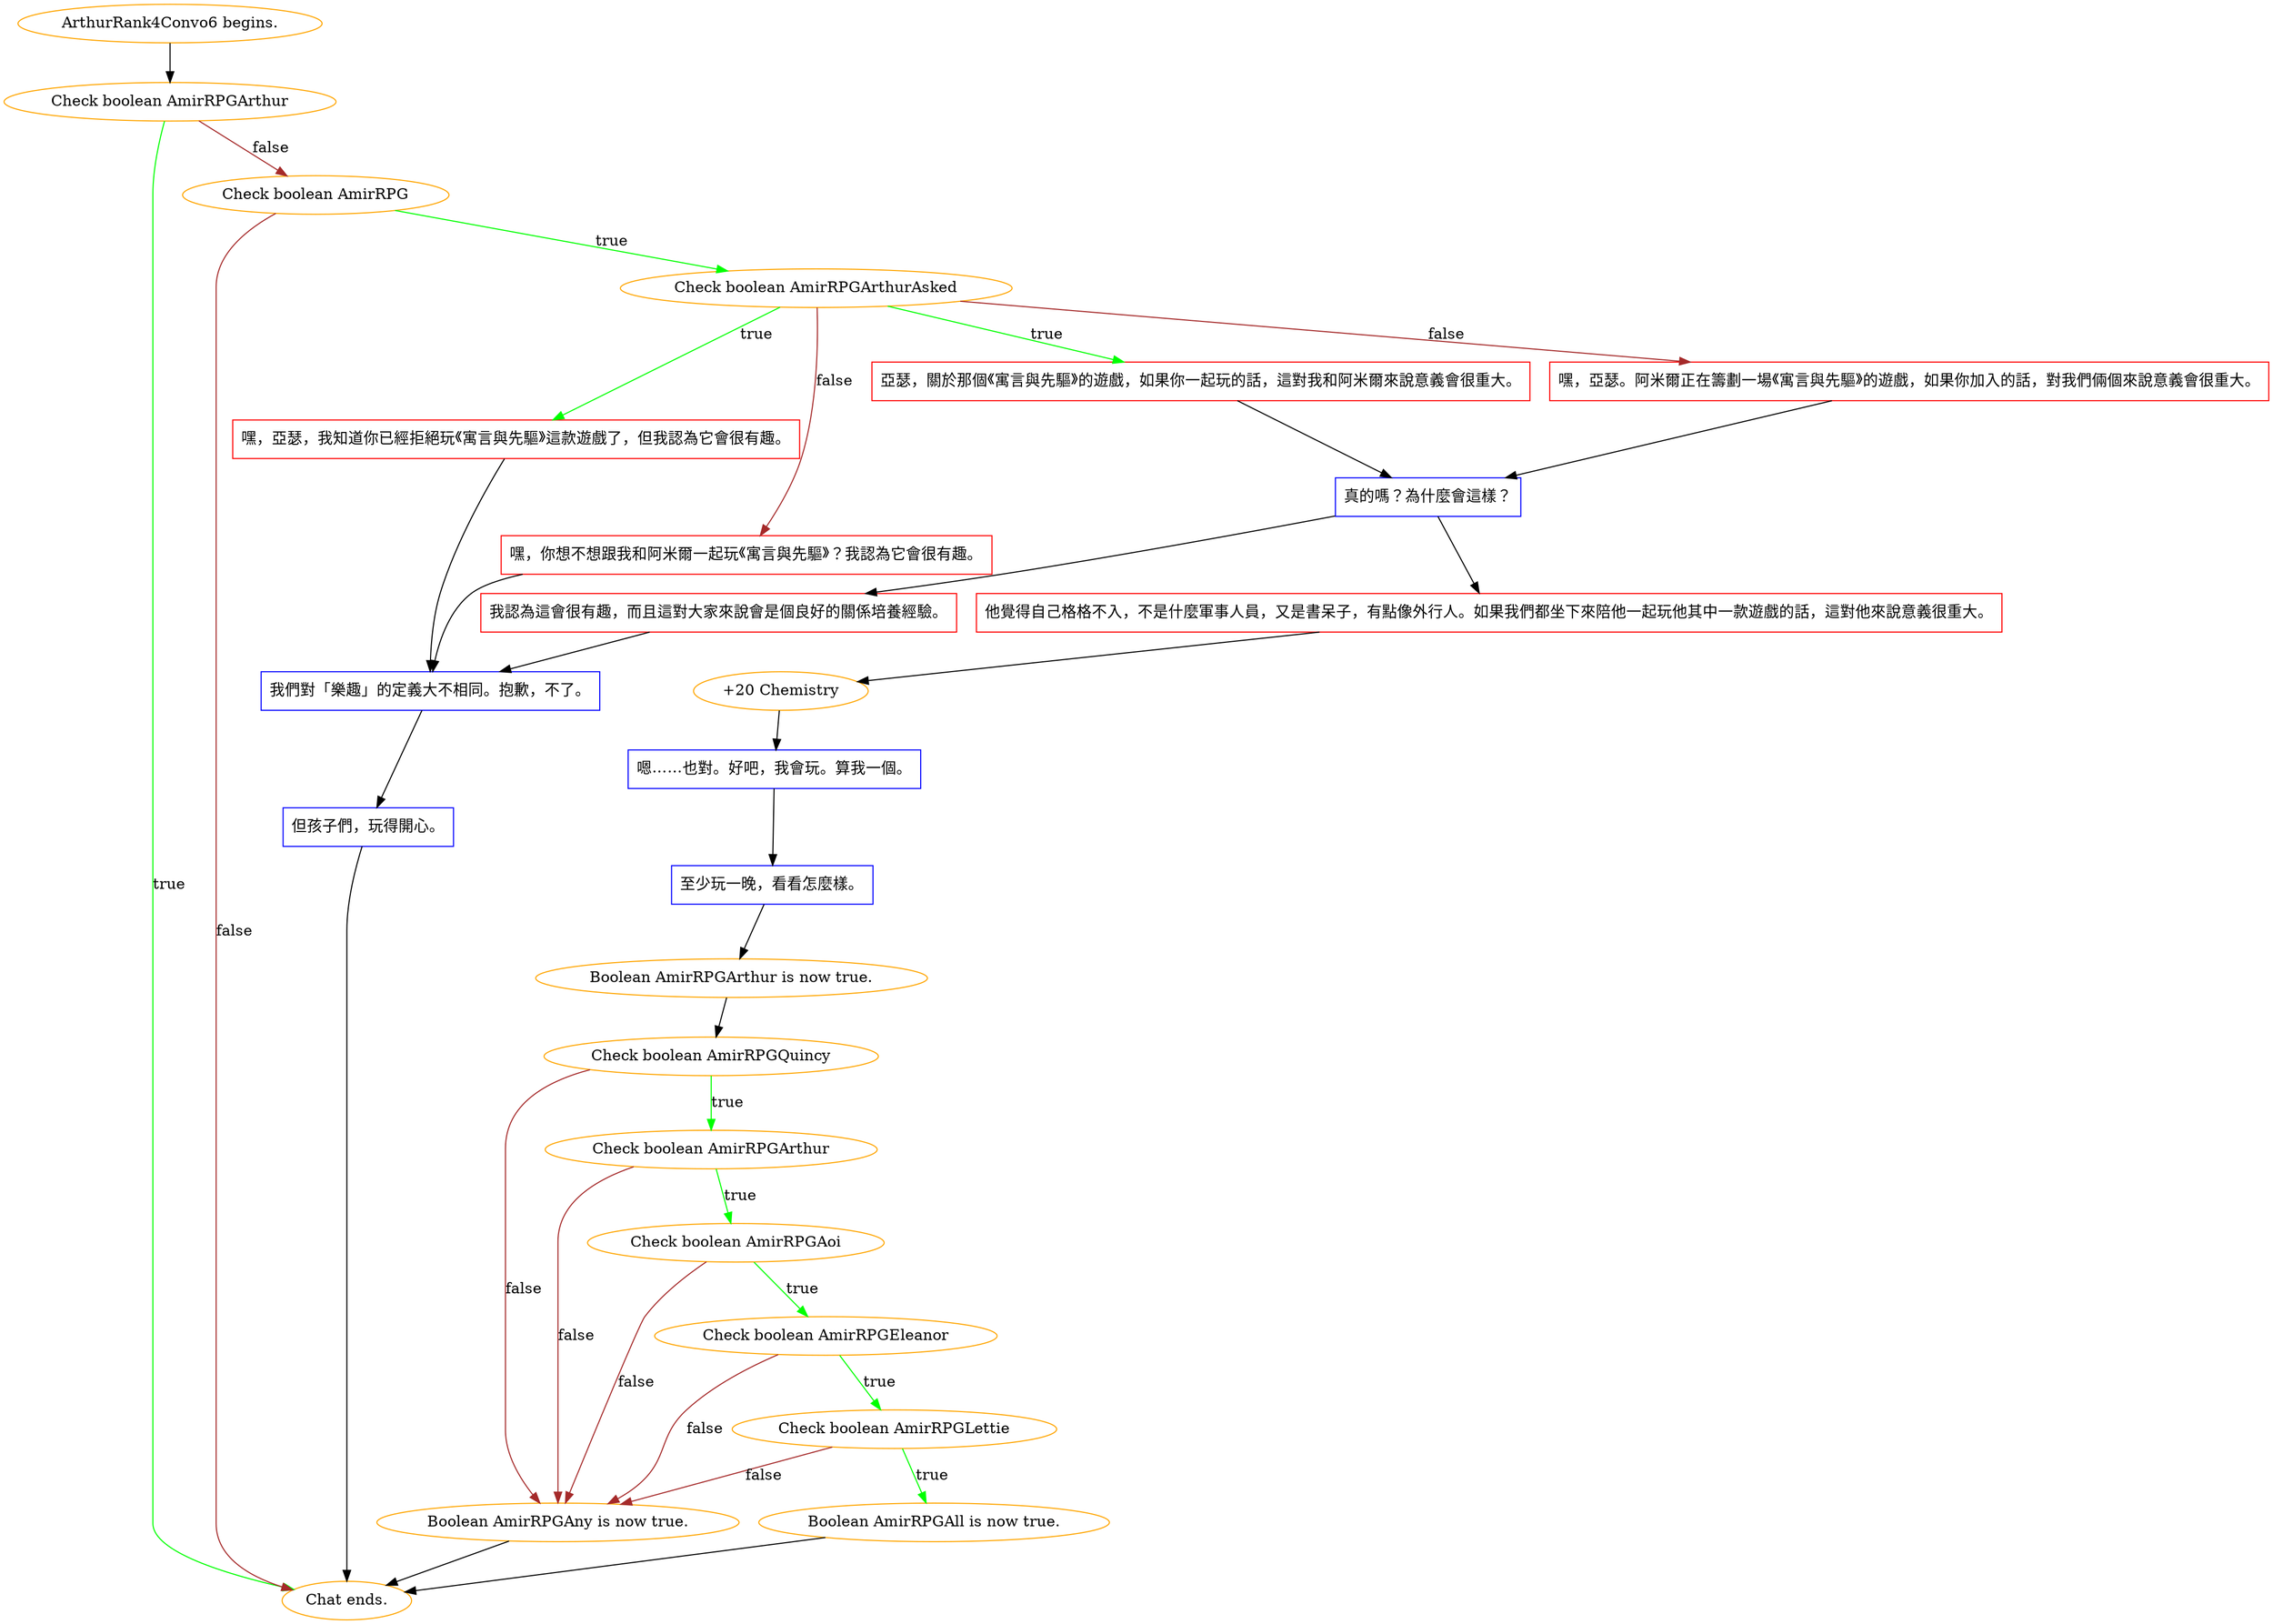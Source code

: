 digraph {
	"ArthurRank4Convo6 begins." [color=orange];
		"ArthurRank4Convo6 begins." -> j175018133;
	j175018133 [label="Check boolean AmirRPGArthur",color=orange];
		j175018133 -> "Chat ends." [label=true,color=green];
		j175018133 -> j1647325213 [label=false,color=brown];
	"Chat ends." [color=orange];
	j1647325213 [label="Check boolean AmirRPG",color=orange];
		j1647325213 -> j3242374743 [label=true,color=green];
		j1647325213 -> "Chat ends." [label=false,color=brown];
	j3242374743 [label="Check boolean AmirRPGArthurAsked",color=orange];
		j3242374743 -> j4100582633 [label=true,color=green];
		j3242374743 -> j804470318 [label=true,color=green];
		j3242374743 -> j4155053239 [label=false,color=brown];
		j3242374743 -> j1095988340 [label=false,color=brown];
	j4100582633 [label="亞瑟，關於那個《寓言與先驅》的遊戲，如果你一起玩的話，這對我和阿米爾來說意義會很重大。",shape=box,color=red];
		j4100582633 -> j73925227;
	j804470318 [label="嘿，亞瑟，我知道你已經拒絕玩《寓言與先驅》這款遊戲了，但我認為它會很有趣。",shape=box,color=red];
		j804470318 -> j2018846577;
	j4155053239 [label="嘿，你想不想跟我和阿米爾一起玩《寓言與先驅》？我認為它會很有趣。",shape=box,color=red];
		j4155053239 -> j2018846577;
	j1095988340 [label="嘿，亞瑟。阿米爾正在籌劃一場《寓言與先驅》的遊戲，如果你加入的話，對我們倆個來說意義會很重大。",shape=box,color=red];
		j1095988340 -> j73925227;
	j73925227 [label="真的嗎？為什麼會這樣？",shape=box,color=blue];
		j73925227 -> j400684895;
		j73925227 -> j1809584357;
	j2018846577 [label="我們對「樂趣」的定義大不相同。抱歉，不了。",shape=box,color=blue];
		j2018846577 -> j3253320230;
	j400684895 [label="我認為這會很有趣，而且這對大家來說會是個良好的關係培養經驗。",shape=box,color=red];
		j400684895 -> j2018846577;
	j1809584357 [label="他覺得自己格格不入，不是什麼軍事人員，又是書呆子，有點像外行人。如果我們都坐下來陪他一起玩他其中一款遊戲的話，這對他來說意義很重大。",shape=box,color=red];
		j1809584357 -> j1514382525;
	j3253320230 [label="但孩子們，玩得開心。",shape=box,color=blue];
		j3253320230 -> "Chat ends.";
	j1514382525 [label="+20 Chemistry",color=orange];
		j1514382525 -> j1589789512;
	j1589789512 [label="嗯……也對。好吧，我會玩。算我一個。",shape=box,color=blue];
		j1589789512 -> j587872357;
	j587872357 [label="至少玩一晚，看看怎麼樣。",shape=box,color=blue];
		j587872357 -> j166037615;
	j166037615 [label="Boolean AmirRPGArthur is now true.",color=orange];
		j166037615 -> j1259627351;
	j1259627351 [label="Check boolean AmirRPGQuincy",color=orange];
		j1259627351 -> j1522511736 [label=true,color=green];
		j1259627351 -> j1992773596 [label=false,color=brown];
	j1522511736 [label="Check boolean AmirRPGArthur",color=orange];
		j1522511736 -> j3867851737 [label=true,color=green];
		j1522511736 -> j1992773596 [label=false,color=brown];
	j1992773596 [label="Boolean AmirRPGAny is now true.",color=orange];
		j1992773596 -> "Chat ends.";
	j3867851737 [label="Check boolean AmirRPGAoi",color=orange];
		j3867851737 -> j3358606226 [label=true,color=green];
		j3867851737 -> j1992773596 [label=false,color=brown];
	j3358606226 [label="Check boolean AmirRPGEleanor",color=orange];
		j3358606226 -> j1733375523 [label=true,color=green];
		j3358606226 -> j1992773596 [label=false,color=brown];
	j1733375523 [label="Check boolean AmirRPGLettie",color=orange];
		j1733375523 -> j2677000302 [label=true,color=green];
		j1733375523 -> j1992773596 [label=false,color=brown];
	j2677000302 [label="Boolean AmirRPGAll is now true.",color=orange];
		j2677000302 -> "Chat ends.";
}